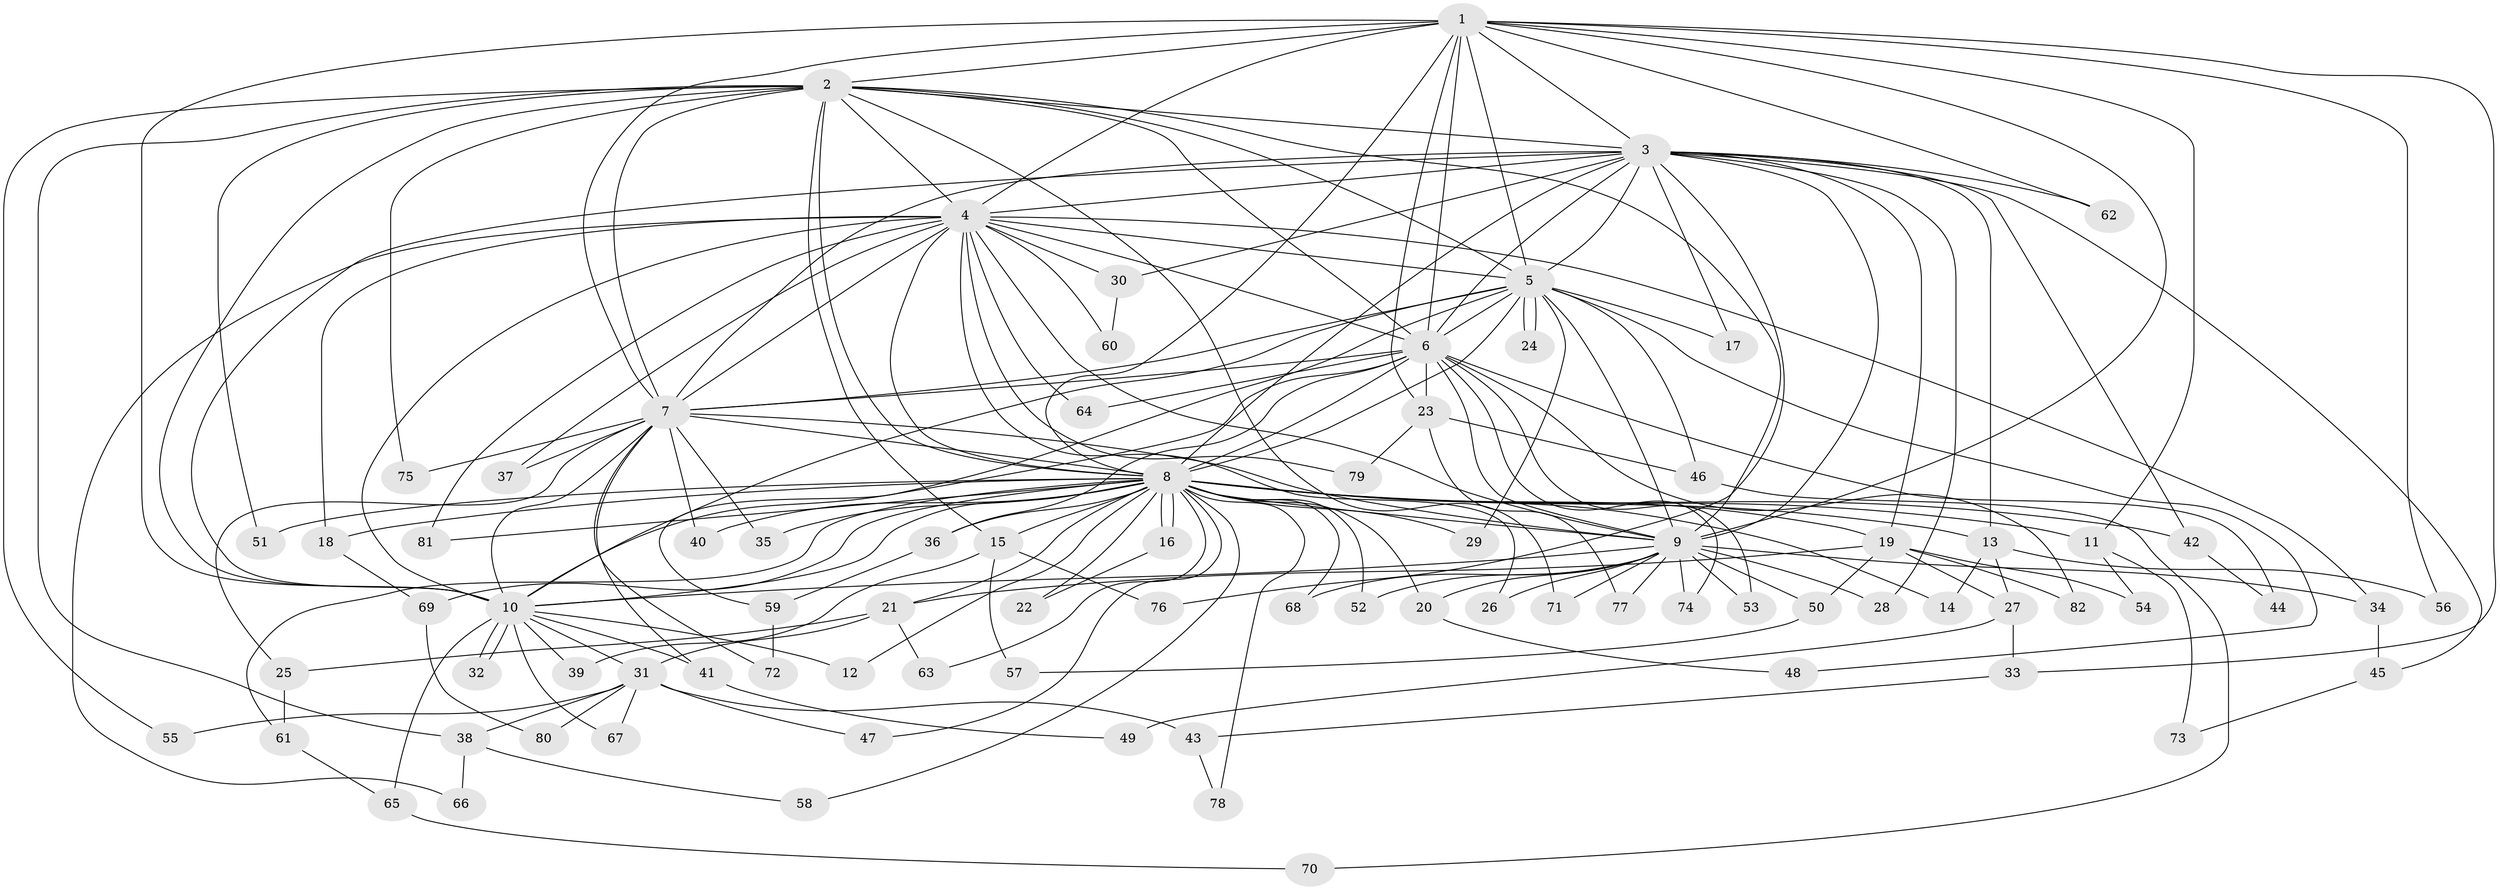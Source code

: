 // Generated by graph-tools (version 1.1) at 2025/11/02/27/25 16:11:00]
// undirected, 82 vertices, 189 edges
graph export_dot {
graph [start="1"]
  node [color=gray90,style=filled];
  1;
  2;
  3;
  4;
  5;
  6;
  7;
  8;
  9;
  10;
  11;
  12;
  13;
  14;
  15;
  16;
  17;
  18;
  19;
  20;
  21;
  22;
  23;
  24;
  25;
  26;
  27;
  28;
  29;
  30;
  31;
  32;
  33;
  34;
  35;
  36;
  37;
  38;
  39;
  40;
  41;
  42;
  43;
  44;
  45;
  46;
  47;
  48;
  49;
  50;
  51;
  52;
  53;
  54;
  55;
  56;
  57;
  58;
  59;
  60;
  61;
  62;
  63;
  64;
  65;
  66;
  67;
  68;
  69;
  70;
  71;
  72;
  73;
  74;
  75;
  76;
  77;
  78;
  79;
  80;
  81;
  82;
  1 -- 2;
  1 -- 3;
  1 -- 4;
  1 -- 5;
  1 -- 6;
  1 -- 7;
  1 -- 8;
  1 -- 9;
  1 -- 10;
  1 -- 11;
  1 -- 23;
  1 -- 33;
  1 -- 56;
  1 -- 62;
  2 -- 3;
  2 -- 4;
  2 -- 5;
  2 -- 6;
  2 -- 7;
  2 -- 8;
  2 -- 9;
  2 -- 10;
  2 -- 15;
  2 -- 38;
  2 -- 51;
  2 -- 55;
  2 -- 71;
  2 -- 75;
  3 -- 4;
  3 -- 5;
  3 -- 6;
  3 -- 7;
  3 -- 8;
  3 -- 9;
  3 -- 10;
  3 -- 13;
  3 -- 17;
  3 -- 19;
  3 -- 28;
  3 -- 30;
  3 -- 42;
  3 -- 45;
  3 -- 62;
  3 -- 76;
  4 -- 5;
  4 -- 6;
  4 -- 7;
  4 -- 8;
  4 -- 9;
  4 -- 10;
  4 -- 18;
  4 -- 26;
  4 -- 30;
  4 -- 34;
  4 -- 37;
  4 -- 60;
  4 -- 64;
  4 -- 66;
  4 -- 79;
  4 -- 81;
  5 -- 6;
  5 -- 7;
  5 -- 8;
  5 -- 9;
  5 -- 10;
  5 -- 17;
  5 -- 24;
  5 -- 24;
  5 -- 29;
  5 -- 46;
  5 -- 48;
  5 -- 59;
  6 -- 7;
  6 -- 8;
  6 -- 9;
  6 -- 10;
  6 -- 23;
  6 -- 36;
  6 -- 44;
  6 -- 53;
  6 -- 64;
  6 -- 74;
  6 -- 82;
  7 -- 8;
  7 -- 9;
  7 -- 10;
  7 -- 25;
  7 -- 35;
  7 -- 37;
  7 -- 40;
  7 -- 41;
  7 -- 72;
  7 -- 75;
  8 -- 9;
  8 -- 10;
  8 -- 11;
  8 -- 12;
  8 -- 13;
  8 -- 14;
  8 -- 15;
  8 -- 16;
  8 -- 16;
  8 -- 18;
  8 -- 19;
  8 -- 20;
  8 -- 21;
  8 -- 22;
  8 -- 29;
  8 -- 35;
  8 -- 36;
  8 -- 40;
  8 -- 42;
  8 -- 47;
  8 -- 51;
  8 -- 52;
  8 -- 58;
  8 -- 61;
  8 -- 63;
  8 -- 68;
  8 -- 69;
  8 -- 78;
  8 -- 81;
  9 -- 10;
  9 -- 20;
  9 -- 26;
  9 -- 28;
  9 -- 34;
  9 -- 50;
  9 -- 52;
  9 -- 53;
  9 -- 68;
  9 -- 71;
  9 -- 74;
  9 -- 77;
  10 -- 12;
  10 -- 31;
  10 -- 32;
  10 -- 32;
  10 -- 39;
  10 -- 41;
  10 -- 65;
  10 -- 67;
  11 -- 54;
  11 -- 73;
  13 -- 14;
  13 -- 27;
  13 -- 56;
  15 -- 39;
  15 -- 57;
  15 -- 76;
  16 -- 22;
  18 -- 69;
  19 -- 21;
  19 -- 27;
  19 -- 50;
  19 -- 54;
  19 -- 82;
  20 -- 48;
  21 -- 25;
  21 -- 31;
  21 -- 63;
  23 -- 46;
  23 -- 77;
  23 -- 79;
  25 -- 61;
  27 -- 33;
  27 -- 49;
  30 -- 60;
  31 -- 38;
  31 -- 43;
  31 -- 47;
  31 -- 55;
  31 -- 67;
  31 -- 80;
  33 -- 43;
  34 -- 45;
  36 -- 59;
  38 -- 58;
  38 -- 66;
  41 -- 49;
  42 -- 44;
  43 -- 78;
  45 -- 73;
  46 -- 70;
  50 -- 57;
  59 -- 72;
  61 -- 65;
  65 -- 70;
  69 -- 80;
}
